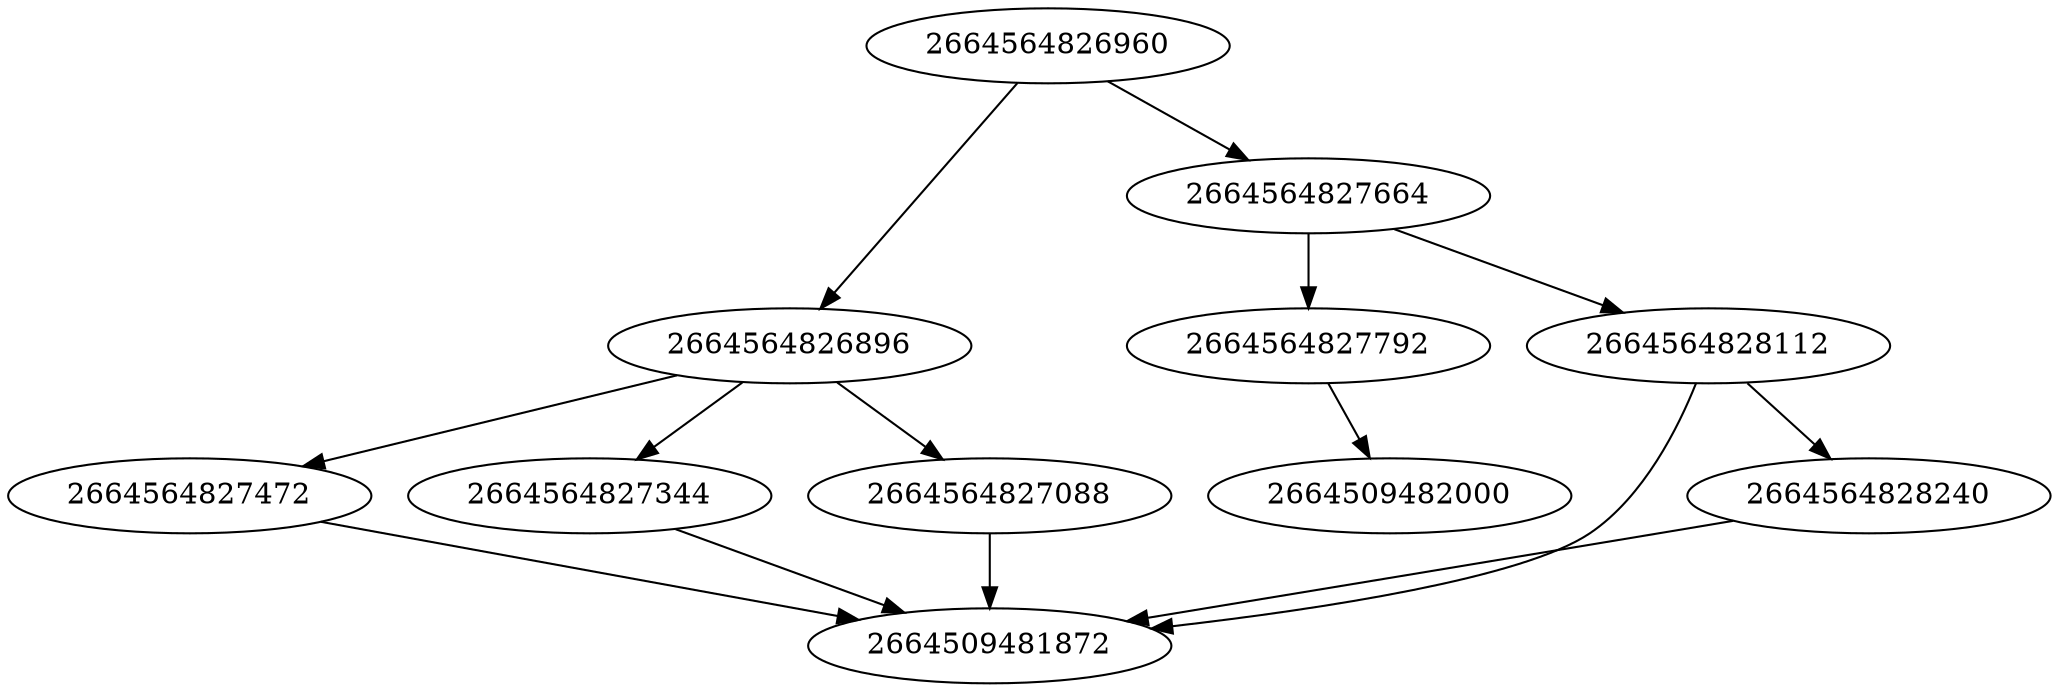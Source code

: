 strict digraph {
2664564826960 [type=If];
2664564826896 [type=Call];
2664564827472 [type=Name];
2664564827344 [type=Name];
2664564827664 [type=Assign];
2664564827088 [type=Name];
2664564827792 [type=Name];
2664564828112 [type=List];
2664509481872 [type=Load];
2664509482000 [type=Store];
2664564828240 [type=Name];
2664564826960 -> 2664564826896;
2664564826960 -> 2664564827664;
2664564826896 -> 2664564827088;
2664564826896 -> 2664564827344;
2664564826896 -> 2664564827472;
2664564827472 -> 2664509481872;
2664564827344 -> 2664509481872;
2664564827664 -> 2664564827792;
2664564827664 -> 2664564828112;
2664564827088 -> 2664509481872;
2664564827792 -> 2664509482000;
2664564828112 -> 2664564828240;
2664564828112 -> 2664509481872;
2664564828240 -> 2664509481872;
}
